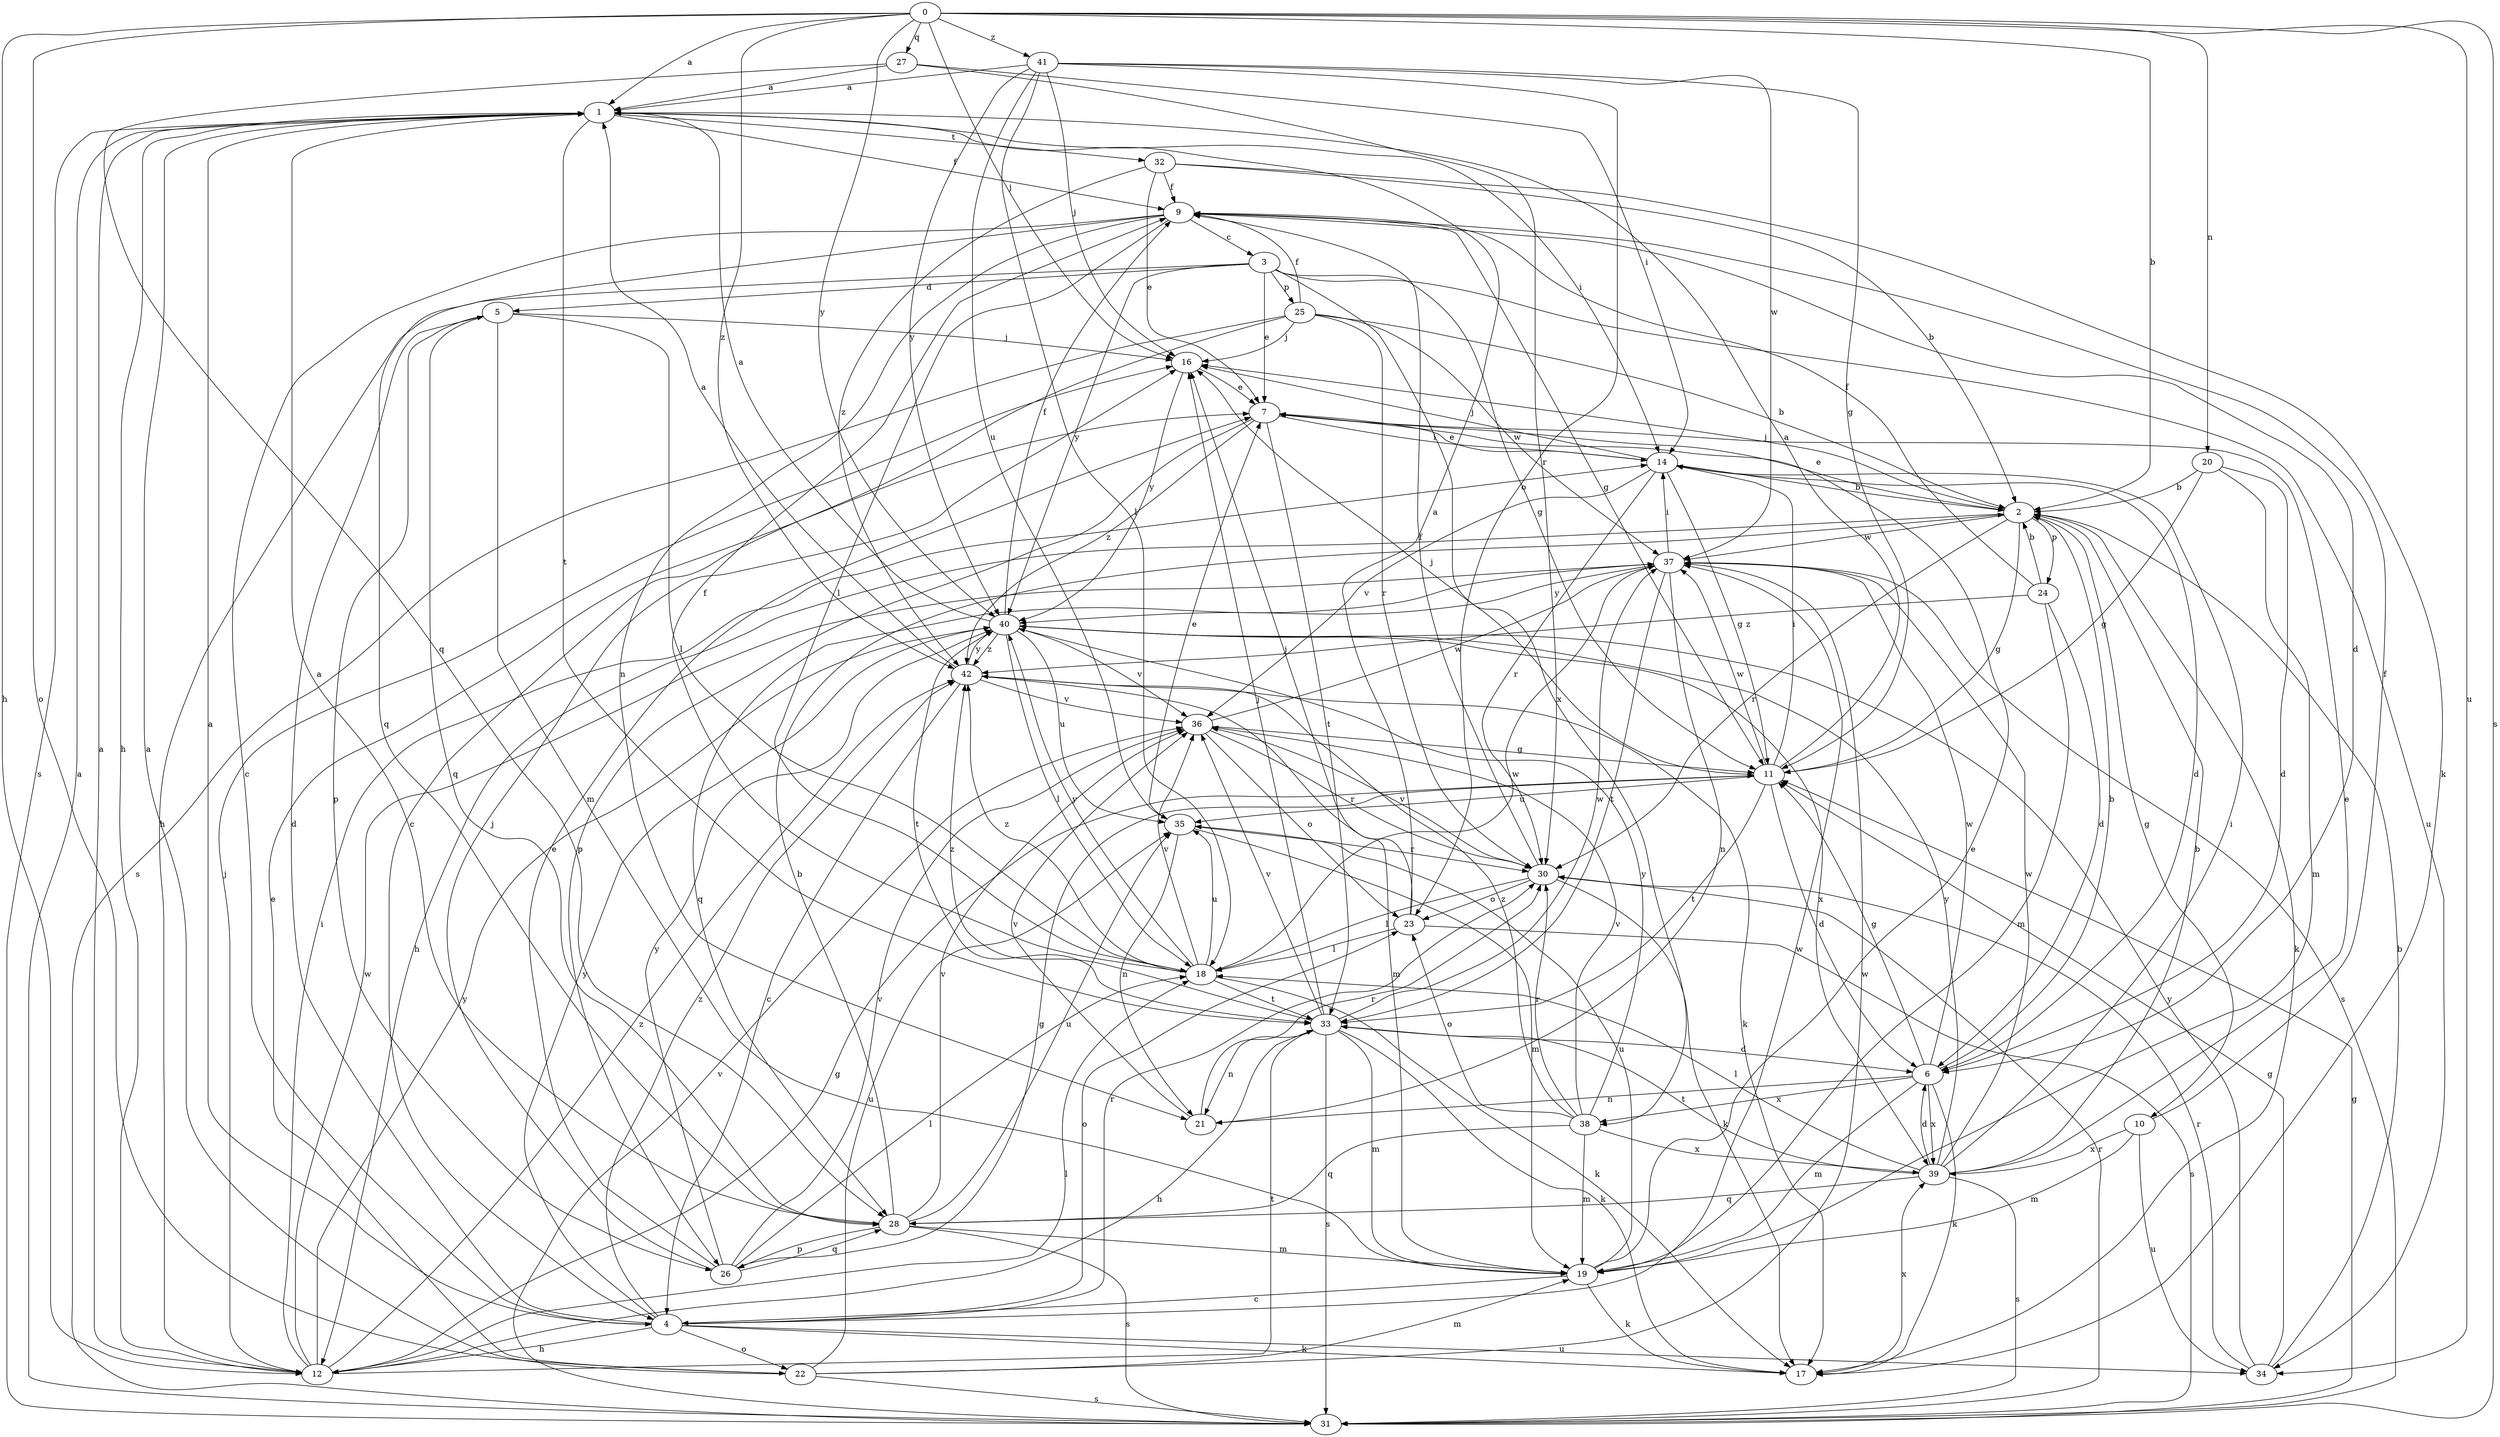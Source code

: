 strict digraph  {
0;
1;
2;
3;
4;
5;
6;
7;
9;
10;
11;
12;
14;
16;
17;
18;
19;
20;
21;
22;
23;
24;
25;
26;
27;
28;
30;
31;
32;
33;
34;
35;
36;
37;
38;
39;
40;
41;
42;
0 -> 1  [label=a];
0 -> 2  [label=b];
0 -> 12  [label=h];
0 -> 16  [label=j];
0 -> 20  [label=n];
0 -> 22  [label=o];
0 -> 27  [label=q];
0 -> 31  [label=s];
0 -> 34  [label=u];
0 -> 40  [label=y];
0 -> 41  [label=z];
0 -> 42  [label=z];
1 -> 9  [label=f];
1 -> 12  [label=h];
1 -> 14  [label=i];
1 -> 31  [label=s];
1 -> 32  [label=t];
1 -> 33  [label=t];
2 -> 7  [label=e];
2 -> 10  [label=g];
2 -> 11  [label=g];
2 -> 12  [label=h];
2 -> 16  [label=j];
2 -> 17  [label=k];
2 -> 24  [label=p];
2 -> 30  [label=r];
2 -> 37  [label=w];
3 -> 5  [label=d];
3 -> 7  [label=e];
3 -> 11  [label=g];
3 -> 12  [label=h];
3 -> 25  [label=p];
3 -> 34  [label=u];
3 -> 38  [label=x];
3 -> 40  [label=y];
4 -> 1  [label=a];
4 -> 5  [label=d];
4 -> 12  [label=h];
4 -> 17  [label=k];
4 -> 22  [label=o];
4 -> 23  [label=o];
4 -> 30  [label=r];
4 -> 34  [label=u];
4 -> 37  [label=w];
4 -> 40  [label=y];
4 -> 42  [label=z];
5 -> 16  [label=j];
5 -> 18  [label=l];
5 -> 19  [label=m];
5 -> 26  [label=p];
5 -> 28  [label=q];
6 -> 2  [label=b];
6 -> 11  [label=g];
6 -> 17  [label=k];
6 -> 19  [label=m];
6 -> 21  [label=n];
6 -> 37  [label=w];
6 -> 38  [label=x];
6 -> 39  [label=x];
7 -> 14  [label=i];
7 -> 26  [label=p];
7 -> 33  [label=t];
7 -> 42  [label=z];
9 -> 3  [label=c];
9 -> 4  [label=c];
9 -> 6  [label=d];
9 -> 11  [label=g];
9 -> 18  [label=l];
9 -> 21  [label=n];
9 -> 28  [label=q];
10 -> 9  [label=f];
10 -> 19  [label=m];
10 -> 34  [label=u];
10 -> 39  [label=x];
11 -> 1  [label=a];
11 -> 6  [label=d];
11 -> 14  [label=i];
11 -> 16  [label=j];
11 -> 33  [label=t];
11 -> 35  [label=u];
11 -> 37  [label=w];
12 -> 1  [label=a];
12 -> 11  [label=g];
12 -> 14  [label=i];
12 -> 16  [label=j];
12 -> 18  [label=l];
12 -> 33  [label=t];
12 -> 37  [label=w];
12 -> 40  [label=y];
12 -> 42  [label=z];
14 -> 2  [label=b];
14 -> 6  [label=d];
14 -> 7  [label=e];
14 -> 11  [label=g];
14 -> 16  [label=j];
14 -> 30  [label=r];
14 -> 36  [label=v];
16 -> 7  [label=e];
16 -> 40  [label=y];
17 -> 39  [label=x];
18 -> 9  [label=f];
18 -> 17  [label=k];
18 -> 33  [label=t];
18 -> 35  [label=u];
18 -> 36  [label=v];
18 -> 37  [label=w];
18 -> 40  [label=y];
18 -> 42  [label=z];
19 -> 4  [label=c];
19 -> 7  [label=e];
19 -> 17  [label=k];
19 -> 35  [label=u];
20 -> 2  [label=b];
20 -> 6  [label=d];
20 -> 11  [label=g];
20 -> 19  [label=m];
21 -> 30  [label=r];
21 -> 36  [label=v];
22 -> 1  [label=a];
22 -> 7  [label=e];
22 -> 19  [label=m];
22 -> 31  [label=s];
22 -> 35  [label=u];
22 -> 37  [label=w];
23 -> 1  [label=a];
23 -> 16  [label=j];
23 -> 18  [label=l];
23 -> 31  [label=s];
24 -> 2  [label=b];
24 -> 6  [label=d];
24 -> 9  [label=f];
24 -> 19  [label=m];
24 -> 42  [label=z];
25 -> 2  [label=b];
25 -> 4  [label=c];
25 -> 9  [label=f];
25 -> 16  [label=j];
25 -> 30  [label=r];
25 -> 31  [label=s];
25 -> 37  [label=w];
26 -> 7  [label=e];
26 -> 11  [label=g];
26 -> 16  [label=j];
26 -> 18  [label=l];
26 -> 28  [label=q];
26 -> 36  [label=v];
26 -> 40  [label=y];
27 -> 1  [label=a];
27 -> 14  [label=i];
27 -> 28  [label=q];
27 -> 30  [label=r];
28 -> 1  [label=a];
28 -> 2  [label=b];
28 -> 19  [label=m];
28 -> 26  [label=p];
28 -> 31  [label=s];
28 -> 35  [label=u];
28 -> 36  [label=v];
30 -> 9  [label=f];
30 -> 17  [label=k];
30 -> 18  [label=l];
30 -> 23  [label=o];
30 -> 36  [label=v];
31 -> 1  [label=a];
31 -> 11  [label=g];
31 -> 30  [label=r];
31 -> 36  [label=v];
32 -> 2  [label=b];
32 -> 7  [label=e];
32 -> 9  [label=f];
32 -> 17  [label=k];
32 -> 42  [label=z];
33 -> 6  [label=d];
33 -> 12  [label=h];
33 -> 16  [label=j];
33 -> 17  [label=k];
33 -> 19  [label=m];
33 -> 21  [label=n];
33 -> 31  [label=s];
33 -> 36  [label=v];
33 -> 37  [label=w];
33 -> 42  [label=z];
34 -> 2  [label=b];
34 -> 11  [label=g];
34 -> 30  [label=r];
34 -> 40  [label=y];
35 -> 7  [label=e];
35 -> 19  [label=m];
35 -> 21  [label=n];
35 -> 30  [label=r];
36 -> 11  [label=g];
36 -> 23  [label=o];
36 -> 30  [label=r];
36 -> 37  [label=w];
37 -> 14  [label=i];
37 -> 21  [label=n];
37 -> 28  [label=q];
37 -> 31  [label=s];
37 -> 33  [label=t];
37 -> 40  [label=y];
38 -> 19  [label=m];
38 -> 23  [label=o];
38 -> 28  [label=q];
38 -> 30  [label=r];
38 -> 36  [label=v];
38 -> 39  [label=x];
38 -> 40  [label=y];
38 -> 42  [label=z];
39 -> 2  [label=b];
39 -> 6  [label=d];
39 -> 7  [label=e];
39 -> 14  [label=i];
39 -> 18  [label=l];
39 -> 28  [label=q];
39 -> 31  [label=s];
39 -> 33  [label=t];
39 -> 37  [label=w];
39 -> 40  [label=y];
40 -> 1  [label=a];
40 -> 9  [label=f];
40 -> 18  [label=l];
40 -> 33  [label=t];
40 -> 35  [label=u];
40 -> 36  [label=v];
40 -> 39  [label=x];
40 -> 42  [label=z];
41 -> 1  [label=a];
41 -> 11  [label=g];
41 -> 16  [label=j];
41 -> 18  [label=l];
41 -> 23  [label=o];
41 -> 35  [label=u];
41 -> 37  [label=w];
41 -> 40  [label=y];
42 -> 1  [label=a];
42 -> 4  [label=c];
42 -> 17  [label=k];
42 -> 19  [label=m];
42 -> 36  [label=v];
42 -> 40  [label=y];
}
